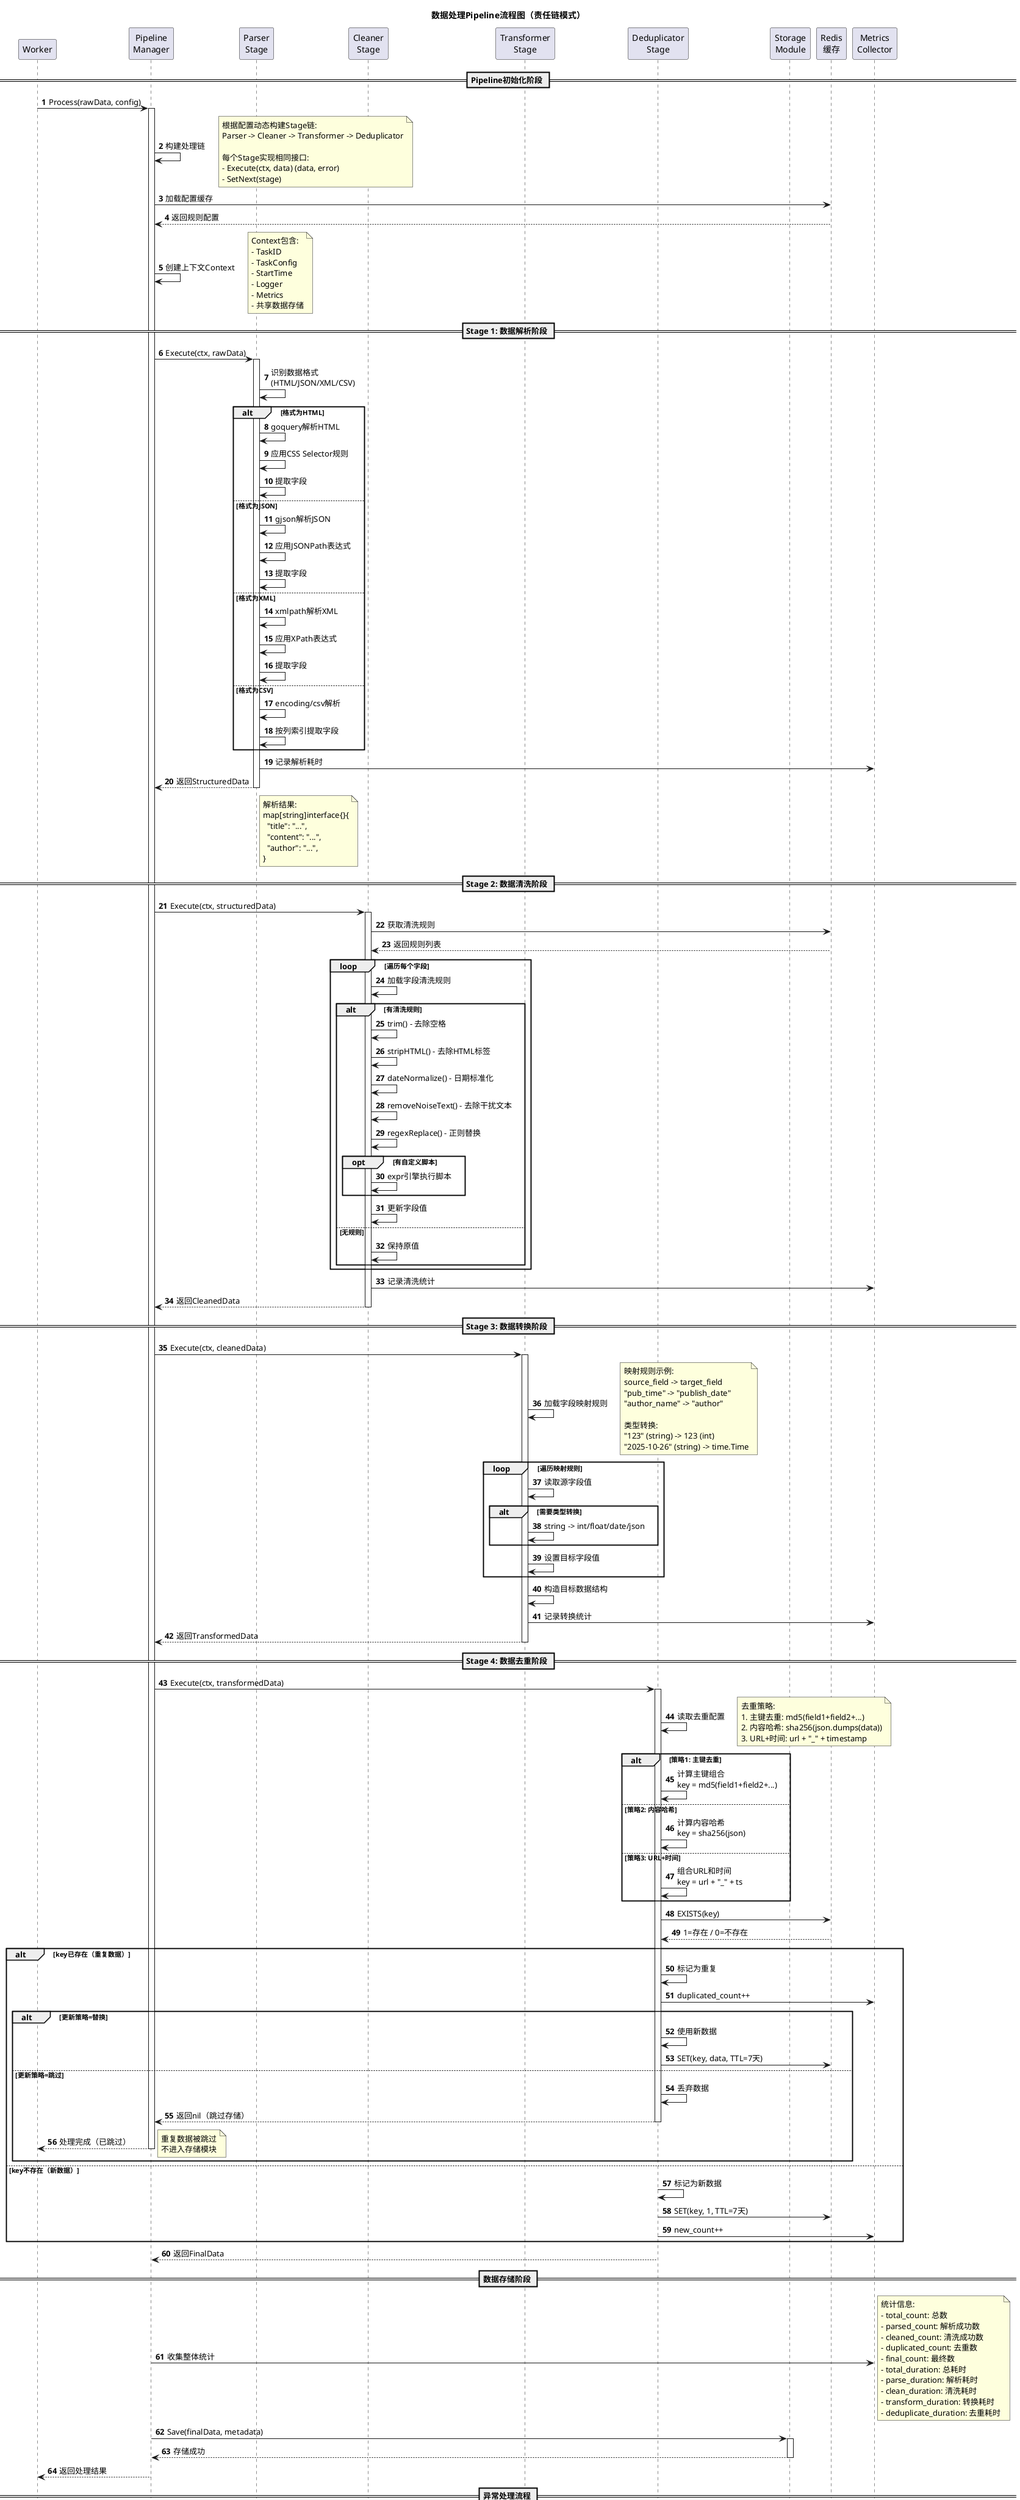 @startuml
skinparam backgroundColor white
skinparam shadowing false
skinparam defaultFontName Arial

title 数据处理Pipeline流程图（责任链模式）

participant "Worker" as Worker
participant "Pipeline\nManager" as Pipeline
participant "Parser\nStage" as Parser
participant "Cleaner\nStage" as Cleaner
participant "Transformer\nStage" as Transformer
participant "Deduplicator\nStage" as Deduplicator
participant "Storage\nModule" as Storage
participant "Redis\n缓存" as Redis
participant "Metrics\nCollector" as Metrics

autonumber

== Pipeline初始化阶段 ==

Worker -> Pipeline: Process(rawData, config)
activate Pipeline

Pipeline -> Pipeline: 构建处理链
note right
  根据配置动态构建Stage链:
  Parser -> Cleaner -> Transformer -> Deduplicator

  每个Stage实现相同接口:
  - Execute(ctx, data) (data, error)
  - SetNext(stage)
end note

Pipeline -> Redis: 加载配置缓存
Redis --> Pipeline: 返回规则配置

Pipeline -> Pipeline: 创建上下文Context
note right
  Context包含:
  - TaskID
  - TaskConfig
  - StartTime
  - Logger
  - Metrics
  - 共享数据存储
end note

== Stage 1: 数据解析阶段 ==

Pipeline -> Parser: Execute(ctx, rawData)
activate Parser

Parser -> Parser: 识别数据格式\n(HTML/JSON/XML/CSV)

alt 格式为HTML
    Parser -> Parser: goquery解析HTML
    Parser -> Parser: 应用CSS Selector规则
    Parser -> Parser: 提取字段
else 格式为JSON
    Parser -> Parser: gjson解析JSON
    Parser -> Parser: 应用JSONPath表达式
    Parser -> Parser: 提取字段
else 格式为XML
    Parser -> Parser: xmlpath解析XML
    Parser -> Parser: 应用XPath表达式
    Parser -> Parser: 提取字段
else 格式为CSV
    Parser -> Parser: encoding/csv解析
    Parser -> Parser: 按列索引提取字段
end

Parser -> Metrics: 记录解析耗时
Parser --> Pipeline: 返回StructuredData
deactivate Parser

note right of Parser
  解析结果:
  map[string]interface{}{
    "title": "...",
    "content": "...",
    "author": "...",
  }
end note

== Stage 2: 数据清洗阶段 ==

Pipeline -> Cleaner: Execute(ctx, structuredData)
activate Cleaner

Cleaner -> Redis: 获取清洗规则
Redis --> Cleaner: 返回规则列表

loop 遍历每个字段
    Cleaner -> Cleaner: 加载字段清洗规则

    alt 有清洗规则
        Cleaner -> Cleaner: trim() - 去除空格
        Cleaner -> Cleaner: stripHTML() - 去除HTML标签
        Cleaner -> Cleaner: dateNormalize() - 日期标准化
        Cleaner -> Cleaner: removeNoiseText() - 去除干扰文本
        Cleaner -> Cleaner: regexReplace() - 正则替换

        opt 有自定义脚本
            Cleaner -> Cleaner: expr引擎执行脚本
        end

        Cleaner -> Cleaner: 更新字段值
    else 无规则
        Cleaner -> Cleaner: 保持原值
    end
end

Cleaner -> Metrics: 记录清洗统计
Cleaner --> Pipeline: 返回CleanedData
deactivate Cleaner

== Stage 3: 数据转换阶段 ==

Pipeline -> Transformer: Execute(ctx, cleanedData)
activate Transformer

Transformer -> Transformer: 加载字段映射规则
note right
  映射规则示例:
  source_field -> target_field
  "pub_time" -> "publish_date"
  "author_name" -> "author"

  类型转换:
  "123" (string) -> 123 (int)
  "2025-10-26" (string) -> time.Time
end note

loop 遍历映射规则
    Transformer -> Transformer: 读取源字段值

    alt 需要类型转换
        Transformer -> Transformer: string -> int/float/date/json
    end

    Transformer -> Transformer: 设置目标字段值
end

Transformer -> Transformer: 构造目标数据结构

Transformer -> Metrics: 记录转换统计
Transformer --> Pipeline: 返回TransformedData
deactivate Transformer

== Stage 4: 数据去重阶段 ==

Pipeline -> Deduplicator: Execute(ctx, transformedData)
activate Deduplicator

Deduplicator -> Deduplicator: 读取去重配置
note right
  去重策略:
  1. 主键去重: md5(field1+field2+...)
  2. 内容哈希: sha256(json.dumps(data))
  3. URL+时间: url + "_" + timestamp
end note

alt 策略1: 主键去重
    Deduplicator -> Deduplicator: 计算主键组合\nkey = md5(field1+field2+...)
else 策略2: 内容哈希
    Deduplicator -> Deduplicator: 计算内容哈希\nkey = sha256(json)
else 策略3: URL+时间
    Deduplicator -> Deduplicator: 组合URL和时间\nkey = url + "_" + ts
end

Deduplicator -> Redis: EXISTS(key)
Redis --> Deduplicator: 1=存在 / 0=不存在

alt key已存在（重复数据）
    Deduplicator -> Deduplicator: 标记为重复
    Deduplicator -> Metrics: duplicated_count++

    alt 更新策略=替换
        Deduplicator -> Deduplicator: 使用新数据
        Deduplicator -> Redis: SET(key, data, TTL=7天)
    else 更新策略=跳过
        Deduplicator -> Deduplicator: 丢弃数据
        Deduplicator --> Pipeline: 返回nil（跳过存储）
        deactivate Deduplicator
        Pipeline --> Worker: 处理完成（已跳过）
        deactivate Pipeline
        note right
          重复数据被跳过
          不进入存储模块
        end note
    end

else key不存在（新数据）
    Deduplicator -> Deduplicator: 标记为新数据
    Deduplicator -> Redis: SET(key, 1, TTL=7天)
    Deduplicator -> Metrics: new_count++
end

Deduplicator --> Pipeline: 返回FinalData
deactivate Deduplicator

== 数据存储阶段 ==

Pipeline -> Metrics: 收集整体统计
note right
  统计信息:
  - total_count: 总数
  - parsed_count: 解析成功数
  - cleaned_count: 清洗成功数
  - duplicated_count: 去重数
  - final_count: 最终数
  - total_duration: 总耗时
  - parse_duration: 解析耗时
  - clean_duration: 清洗耗时
  - transform_duration: 转换耗时
  - deduplicate_duration: 去重耗时
end note

Pipeline -> Storage: Save(finalData, metadata)
activate Storage
Storage --> Pipeline: 存储成功
deactivate Storage

Pipeline --> Worker: 返回处理结果
deactivate Pipeline

== 异常处理流程 ==

note over Pipeline
  每个Stage的错误处理:

  1. **可恢复错误**:
     - 记录日志，继续处理
     - 例如: 某个字段解析失败，其他字段继续

  2. **不可恢复错误**:
     - 中断Pipeline，返回错误
     - 例如: 数据格式完全无法识别

  3. **重试机制**:
     - 网络错误: 指数退避重试3次
     - Redis连接失败: 降级处理（跳过缓存）

  4. **降级策略**:
     - Redis不可用: 跳过去重检查
     - 规则加载失败: 使用默认规则
end note

@enduml
